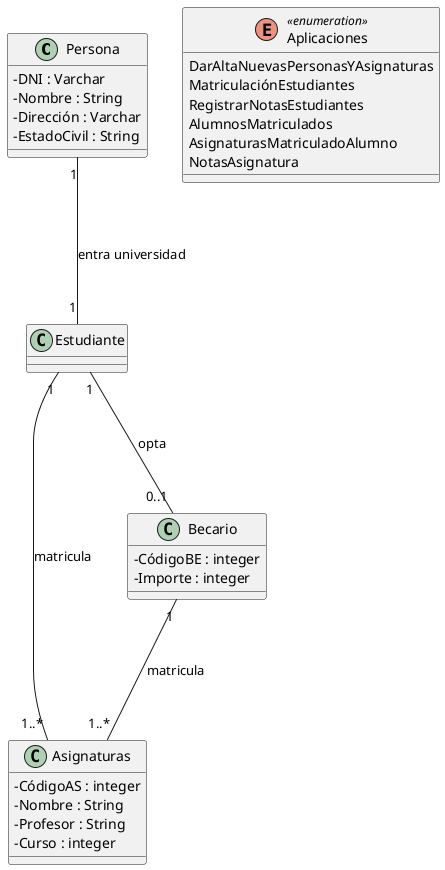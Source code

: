 @startuml
'https://plantuml.com/sequence-diagram

skinparam classAttributeIconSize 0

Persona "1" --- "1" Estudiante : entra universidad
Estudiante "1" --- "1..*" Asignaturas : matricula
Estudiante "1" --- "0..1" Becario : opta
Becario "1" --- "1..*" Asignaturas : matricula

class Persona {
    - DNI : Varchar
    - Nombre : String
    - Dirección : Varchar
    - EstadoCivil : String
}

class Estudiante {

}

class Asignaturas {
    - CódigoAS : integer
    - Nombre : String
    - Profesor : String
    - Curso : integer
}

class Becario {
    - CódigoBE : integer
    - Importe : integer
}

enum Aplicaciones <<enumeration>> {
    DarAltaNuevasPersonasYAsignaturas
    MatriculaciónEstudiantes
    RegistrarNotasEstudiantes
    AlumnosMatriculados
    AsignaturasMatriculadoAlumno
    NotasAsignatura
}

@enduml